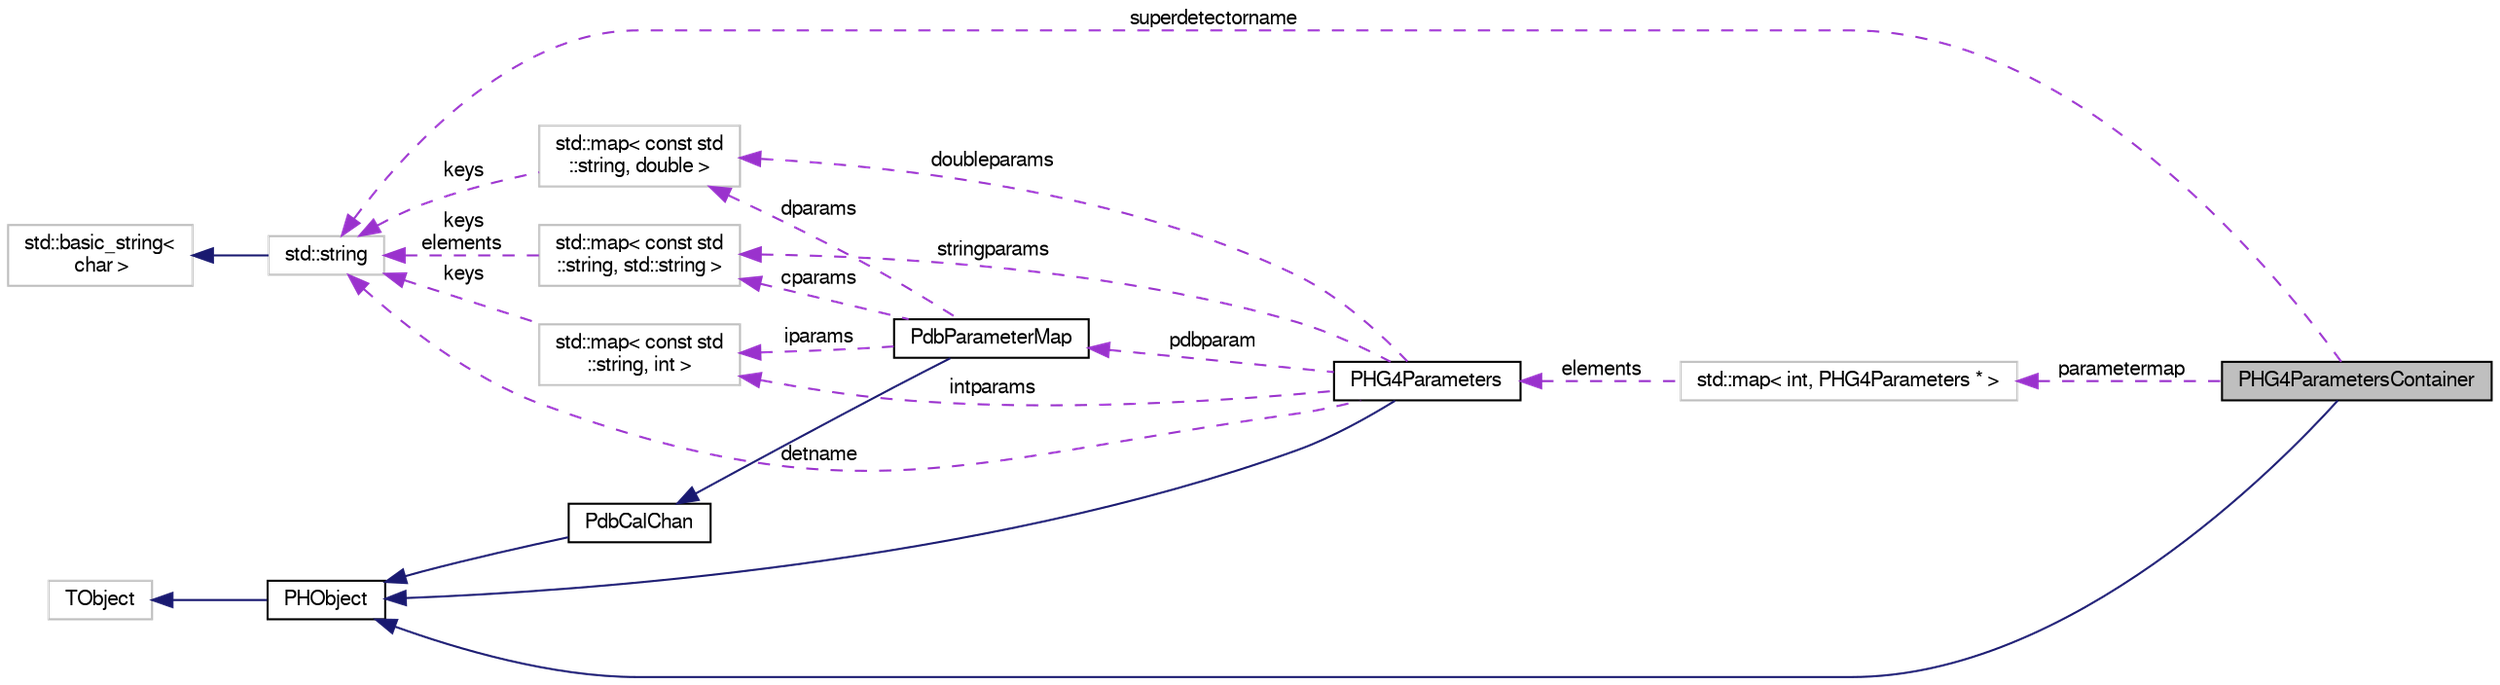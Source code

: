 digraph "PHG4ParametersContainer"
{
  bgcolor="transparent";
  edge [fontname="FreeSans",fontsize="10",labelfontname="FreeSans",labelfontsize="10"];
  node [fontname="FreeSans",fontsize="10",shape=record];
  rankdir="LR";
  Node1 [label="PHG4ParametersContainer",height=0.2,width=0.4,color="black", fillcolor="grey75", style="filled" fontcolor="black"];
  Node2 -> Node1 [dir="back",color="midnightblue",fontsize="10",style="solid",fontname="FreeSans"];
  Node2 [label="PHObject",height=0.2,width=0.4,color="black",URL="$d9/d24/classPHObject.html"];
  Node3 -> Node2 [dir="back",color="midnightblue",fontsize="10",style="solid",fontname="FreeSans"];
  Node3 [label="TObject",height=0.2,width=0.4,color="grey75"];
  Node4 -> Node1 [dir="back",color="darkorchid3",fontsize="10",style="dashed",label=" parametermap" ,fontname="FreeSans"];
  Node4 [label="std::map\< int, PHG4Parameters * \>",height=0.2,width=0.4,color="grey75"];
  Node5 -> Node4 [dir="back",color="darkorchid3",fontsize="10",style="dashed",label=" elements" ,fontname="FreeSans"];
  Node5 [label="PHG4Parameters",height=0.2,width=0.4,color="black",URL="$da/d29/classPHG4Parameters.html"];
  Node2 -> Node5 [dir="back",color="midnightblue",fontsize="10",style="solid",fontname="FreeSans"];
  Node6 -> Node5 [dir="back",color="darkorchid3",fontsize="10",style="dashed",label=" doubleparams" ,fontname="FreeSans"];
  Node6 [label="std::map\< const std\l::string, double \>",height=0.2,width=0.4,color="grey75"];
  Node7 -> Node6 [dir="back",color="darkorchid3",fontsize="10",style="dashed",label=" keys" ,fontname="FreeSans"];
  Node7 [label="std::string",height=0.2,width=0.4,color="grey75",tooltip="STL class. "];
  Node8 -> Node7 [dir="back",color="midnightblue",fontsize="10",style="solid",fontname="FreeSans"];
  Node8 [label="std::basic_string\<\l char \>",height=0.2,width=0.4,color="grey75",tooltip="STL class. "];
  Node9 -> Node5 [dir="back",color="darkorchid3",fontsize="10",style="dashed",label=" intparams" ,fontname="FreeSans"];
  Node9 [label="std::map\< const std\l::string, int \>",height=0.2,width=0.4,color="grey75"];
  Node7 -> Node9 [dir="back",color="darkorchid3",fontsize="10",style="dashed",label=" keys" ,fontname="FreeSans"];
  Node10 -> Node5 [dir="back",color="darkorchid3",fontsize="10",style="dashed",label=" pdbparam" ,fontname="FreeSans"];
  Node10 [label="PdbParameterMap",height=0.2,width=0.4,color="black",URL="$d8/d21/classPdbParameterMap.html"];
  Node11 -> Node10 [dir="back",color="midnightblue",fontsize="10",style="solid",fontname="FreeSans"];
  Node11 [label="PdbCalChan",height=0.2,width=0.4,color="black",URL="$d6/d4b/classPdbCalChan.html"];
  Node2 -> Node11 [dir="back",color="midnightblue",fontsize="10",style="solid",fontname="FreeSans"];
  Node6 -> Node10 [dir="back",color="darkorchid3",fontsize="10",style="dashed",label=" dparams" ,fontname="FreeSans"];
  Node9 -> Node10 [dir="back",color="darkorchid3",fontsize="10",style="dashed",label=" iparams" ,fontname="FreeSans"];
  Node12 -> Node10 [dir="back",color="darkorchid3",fontsize="10",style="dashed",label=" cparams" ,fontname="FreeSans"];
  Node12 [label="std::map\< const std\l::string, std::string \>",height=0.2,width=0.4,color="grey75"];
  Node7 -> Node12 [dir="back",color="darkorchid3",fontsize="10",style="dashed",label=" keys\nelements" ,fontname="FreeSans"];
  Node12 -> Node5 [dir="back",color="darkorchid3",fontsize="10",style="dashed",label=" stringparams" ,fontname="FreeSans"];
  Node7 -> Node5 [dir="back",color="darkorchid3",fontsize="10",style="dashed",label=" detname" ,fontname="FreeSans"];
  Node7 -> Node1 [dir="back",color="darkorchid3",fontsize="10",style="dashed",label=" superdetectorname" ,fontname="FreeSans"];
}
